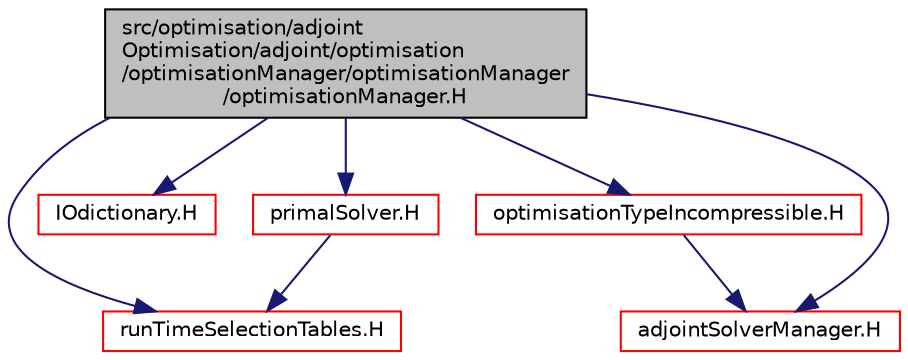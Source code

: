 digraph "src/optimisation/adjointOptimisation/adjoint/optimisation/optimisationManager/optimisationManager/optimisationManager.H"
{
  bgcolor="transparent";
  edge [fontname="Helvetica",fontsize="10",labelfontname="Helvetica",labelfontsize="10"];
  node [fontname="Helvetica",fontsize="10",shape=record];
  Node1 [label="src/optimisation/adjoint\lOptimisation/adjoint/optimisation\l/optimisationManager/optimisationManager\l/optimisationManager.H",height=0.2,width=0.4,color="black", fillcolor="grey75", style="filled" fontcolor="black"];
  Node1 -> Node2 [color="midnightblue",fontsize="10",style="solid",fontname="Helvetica"];
  Node2 [label="runTimeSelectionTables.H",height=0.2,width=0.4,color="red",URL="$runTimeSelectionTables_8H.html",tooltip="Macros to ease declaration of run-time selection tables. "];
  Node1 -> Node3 [color="midnightblue",fontsize="10",style="solid",fontname="Helvetica"];
  Node3 [label="IOdictionary.H",height=0.2,width=0.4,color="red",URL="$IOdictionary_8H.html"];
  Node1 -> Node4 [color="midnightblue",fontsize="10",style="solid",fontname="Helvetica"];
  Node4 [label="optimisationTypeIncompressible.H",height=0.2,width=0.4,color="red",URL="$optimisationTypeIncompressible_8H.html"];
  Node4 -> Node5 [color="midnightblue",fontsize="10",style="solid",fontname="Helvetica"];
  Node5 [label="adjointSolverManager.H",height=0.2,width=0.4,color="red",URL="$adjointSolverManager_8H.html"];
  Node1 -> Node6 [color="midnightblue",fontsize="10",style="solid",fontname="Helvetica"];
  Node6 [label="primalSolver.H",height=0.2,width=0.4,color="red",URL="$primalSolver_8H.html"];
  Node6 -> Node2 [color="midnightblue",fontsize="10",style="solid",fontname="Helvetica"];
  Node1 -> Node5 [color="midnightblue",fontsize="10",style="solid",fontname="Helvetica"];
}
